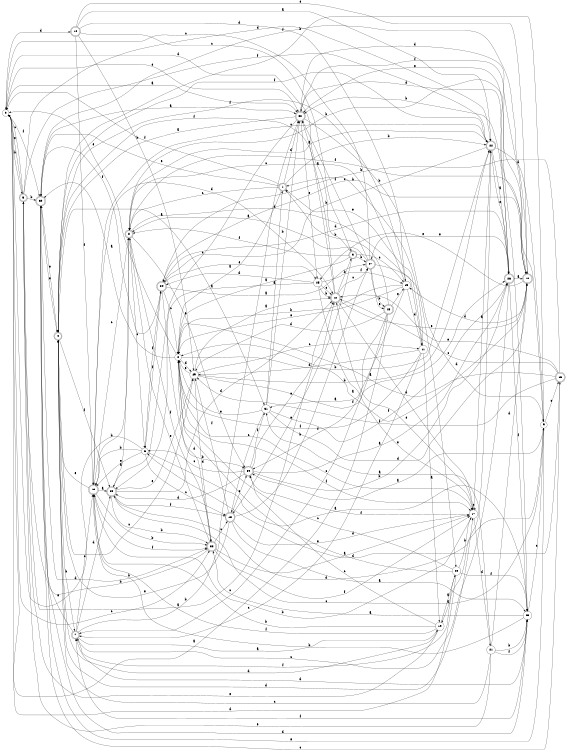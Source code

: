 digraph n29_5 {
__start0 [label="" shape="none"];

rankdir=LR;
size="8,5";

s0 [style="filled", color="black", fillcolor="white" shape="circle", label="0"];
s1 [style="rounded,filled", color="black", fillcolor="white" shape="doublecircle", label="1"];
s2 [style="filled", color="black", fillcolor="white" shape="circle", label="2"];
s3 [style="rounded,filled", color="black", fillcolor="white" shape="doublecircle", label="3"];
s4 [style="rounded,filled", color="black", fillcolor="white" shape="doublecircle", label="4"];
s5 [style="rounded,filled", color="black", fillcolor="white" shape="doublecircle", label="5"];
s6 [style="filled", color="black", fillcolor="white" shape="circle", label="6"];
s7 [style="rounded,filled", color="black", fillcolor="white" shape="doublecircle", label="7"];
s8 [style="rounded,filled", color="black", fillcolor="white" shape="doublecircle", label="8"];
s9 [style="filled", color="black", fillcolor="white" shape="circle", label="9"];
s10 [style="rounded,filled", color="black", fillcolor="white" shape="doublecircle", label="10"];
s11 [style="filled", color="black", fillcolor="white" shape="circle", label="11"];
s12 [style="rounded,filled", color="black", fillcolor="white" shape="doublecircle", label="12"];
s13 [style="rounded,filled", color="black", fillcolor="white" shape="doublecircle", label="13"];
s14 [style="rounded,filled", color="black", fillcolor="white" shape="doublecircle", label="14"];
s15 [style="filled", color="black", fillcolor="white" shape="circle", label="15"];
s16 [style="rounded,filled", color="black", fillcolor="white" shape="doublecircle", label="16"];
s17 [style="filled", color="black", fillcolor="white" shape="circle", label="17"];
s18 [style="rounded,filled", color="black", fillcolor="white" shape="doublecircle", label="18"];
s19 [style="filled", color="black", fillcolor="white" shape="circle", label="19"];
s20 [style="filled", color="black", fillcolor="white" shape="circle", label="20"];
s21 [style="filled", color="black", fillcolor="white" shape="circle", label="21"];
s22 [style="rounded,filled", color="black", fillcolor="white" shape="doublecircle", label="22"];
s23 [style="filled", color="black", fillcolor="white" shape="circle", label="23"];
s24 [style="rounded,filled", color="black", fillcolor="white" shape="doublecircle", label="24"];
s25 [style="filled", color="black", fillcolor="white" shape="circle", label="25"];
s26 [style="rounded,filled", color="black", fillcolor="white" shape="doublecircle", label="26"];
s27 [style="rounded,filled", color="black", fillcolor="white" shape="doublecircle", label="27"];
s28 [style="rounded,filled", color="black", fillcolor="white" shape="doublecircle", label="28"];
s29 [style="filled", color="black", fillcolor="white" shape="circle", label="29"];
s30 [style="rounded,filled", color="black", fillcolor="white" shape="doublecircle", label="30"];
s31 [style="filled", color="black", fillcolor="white" shape="circle", label="31"];
s32 [style="rounded,filled", color="black", fillcolor="white" shape="doublecircle", label="32"];
s33 [style="rounded,filled", color="black", fillcolor="white" shape="doublecircle", label="33"];
s34 [style="rounded,filled", color="black", fillcolor="white" shape="doublecircle", label="34"];
s35 [style="rounded,filled", color="black", fillcolor="white" shape="doublecircle", label="35"];
s0 -> s32 [label="a"];
s0 -> s5 [label="b"];
s0 -> s33 [label="c"];
s0 -> s14 [label="d"];
s0 -> s32 [label="e"];
s0 -> s30 [label="f"];
s1 -> s2 [label="a"];
s1 -> s22 [label="b"];
s1 -> s8 [label="c"];
s1 -> s32 [label="d"];
s1 -> s30 [label="e"];
s1 -> s0 [label="f"];
s2 -> s30 [label="a"];
s2 -> s22 [label="b"];
s2 -> s17 [label="c"];
s2 -> s29 [label="d"];
s2 -> s0 [label="e"];
s2 -> s17 [label="f"];
s3 -> s2 [label="a"];
s3 -> s27 [label="b"];
s3 -> s15 [label="c"];
s3 -> s0 [label="d"];
s3 -> s18 [label="e"];
s3 -> s8 [label="f"];
s4 -> s31 [label="a"];
s4 -> s7 [label="b"];
s4 -> s29 [label="c"];
s4 -> s17 [label="d"];
s4 -> s30 [label="e"];
s4 -> s35 [label="f"];
s5 -> s12 [label="a"];
s5 -> s30 [label="b"];
s5 -> s0 [label="c"];
s5 -> s22 [label="d"];
s5 -> s0 [label="e"];
s5 -> s22 [label="f"];
s6 -> s23 [label="a"];
s6 -> s13 [label="b"];
s6 -> s18 [label="c"];
s6 -> s0 [label="d"];
s6 -> s13 [label="e"];
s6 -> s24 [label="f"];
s7 -> s19 [label="a"];
s7 -> s32 [label="b"];
s7 -> s13 [label="c"];
s7 -> s35 [label="d"];
s7 -> s30 [label="e"];
s7 -> s22 [label="f"];
s8 -> s22 [label="a"];
s8 -> s13 [label="b"];
s8 -> s6 [label="c"];
s8 -> s11 [label="d"];
s8 -> s34 [label="e"];
s8 -> s33 [label="f"];
s9 -> s34 [label="a"];
s9 -> s4 [label="b"];
s9 -> s16 [label="c"];
s9 -> s35 [label="d"];
s9 -> s30 [label="e"];
s9 -> s8 [label="f"];
s10 -> s2 [label="a"];
s10 -> s8 [label="b"];
s10 -> s24 [label="c"];
s10 -> s15 [label="d"];
s10 -> s25 [label="e"];
s10 -> s30 [label="f"];
s11 -> s19 [label="a"];
s11 -> s1 [label="b"];
s11 -> s7 [label="c"];
s11 -> s29 [label="d"];
s11 -> s1 [label="e"];
s11 -> s2 [label="f"];
s12 -> s32 [label="a"];
s12 -> s3 [label="b"];
s12 -> s27 [label="c"];
s12 -> s17 [label="d"];
s12 -> s10 [label="e"];
s12 -> s4 [label="f"];
s13 -> s35 [label="a"];
s13 -> s33 [label="b"];
s13 -> s8 [label="c"];
s13 -> s12 [label="d"];
s13 -> s4 [label="e"];
s13 -> s33 [label="f"];
s14 -> s22 [label="a"];
s14 -> s29 [label="b"];
s14 -> s3 [label="c"];
s14 -> s15 [label="d"];
s14 -> s10 [label="e"];
s14 -> s13 [label="f"];
s15 -> s31 [label="a"];
s15 -> s2 [label="b"];
s15 -> s8 [label="c"];
s15 -> s11 [label="d"];
s15 -> s2 [label="e"];
s15 -> s4 [label="f"];
s16 -> s2 [label="a"];
s16 -> s24 [label="b"];
s16 -> s12 [label="c"];
s16 -> s6 [label="d"];
s16 -> s12 [label="e"];
s16 -> s29 [label="f"];
s17 -> s22 [label="a"];
s17 -> s13 [label="b"];
s17 -> s17 [label="c"];
s17 -> s21 [label="d"];
s17 -> s12 [label="e"];
s17 -> s34 [label="f"];
s18 -> s23 [label="a"];
s18 -> s27 [label="b"];
s18 -> s34 [label="c"];
s18 -> s17 [label="d"];
s18 -> s4 [label="e"];
s18 -> s29 [label="f"];
s19 -> s20 [label="a"];
s19 -> s13 [label="b"];
s19 -> s34 [label="c"];
s19 -> s4 [label="d"];
s19 -> s5 [label="e"];
s19 -> s13 [label="f"];
s20 -> s19 [label="a"];
s20 -> s17 [label="b"];
s20 -> s2 [label="c"];
s20 -> s0 [label="d"];
s20 -> s2 [label="e"];
s20 -> s23 [label="f"];
s21 -> s31 [label="a"];
s21 -> s23 [label="b"];
s21 -> s4 [label="c"];
s21 -> s10 [label="d"];
s21 -> s5 [label="e"];
s21 -> s23 [label="f"];
s22 -> s26 [label="a"];
s22 -> s24 [label="b"];
s22 -> s13 [label="c"];
s22 -> s9 [label="d"];
s22 -> s26 [label="e"];
s22 -> s4 [label="f"];
s23 -> s33 [label="a"];
s23 -> s13 [label="b"];
s23 -> s9 [label="c"];
s23 -> s7 [label="d"];
s23 -> s32 [label="e"];
s23 -> s7 [label="f"];
s24 -> s27 [label="a"];
s24 -> s34 [label="b"];
s24 -> s2 [label="c"];
s24 -> s26 [label="d"];
s24 -> s25 [label="e"];
s24 -> s6 [label="f"];
s25 -> s35 [label="a"];
s25 -> s12 [label="b"];
s25 -> s12 [label="c"];
s25 -> s24 [label="d"];
s25 -> s17 [label="e"];
s25 -> s15 [label="f"];
s26 -> s10 [label="a"];
s26 -> s32 [label="b"];
s26 -> s7 [label="c"];
s26 -> s32 [label="d"];
s26 -> s27 [label="e"];
s26 -> s23 [label="f"];
s27 -> s8 [label="a"];
s27 -> s28 [label="b"];
s27 -> s0 [label="c"];
s27 -> s9 [label="d"];
s27 -> s28 [label="e"];
s27 -> s32 [label="f"];
s28 -> s0 [label="a"];
s28 -> s1 [label="b"];
s28 -> s7 [label="c"];
s28 -> s29 [label="d"];
s28 -> s15 [label="e"];
s28 -> s34 [label="f"];
s29 -> s12 [label="a"];
s29 -> s22 [label="b"];
s29 -> s11 [label="c"];
s29 -> s33 [label="d"];
s29 -> s2 [label="e"];
s29 -> s26 [label="f"];
s30 -> s32 [label="a"];
s30 -> s33 [label="b"];
s30 -> s16 [label="c"];
s30 -> s23 [label="d"];
s30 -> s4 [label="e"];
s30 -> s24 [label="f"];
s31 -> s1 [label="a"];
s31 -> s32 [label="b"];
s31 -> s18 [label="c"];
s31 -> s10 [label="d"];
s31 -> s2 [label="e"];
s31 -> s26 [label="f"];
s32 -> s4 [label="a"];
s32 -> s20 [label="b"];
s32 -> s35 [label="c"];
s32 -> s10 [label="d"];
s32 -> s25 [label="e"];
s32 -> s10 [label="f"];
s33 -> s17 [label="a"];
s33 -> s5 [label="b"];
s33 -> s18 [label="c"];
s33 -> s2 [label="d"];
s33 -> s8 [label="e"];
s33 -> s17 [label="f"];
s34 -> s26 [label="a"];
s34 -> s26 [label="b"];
s34 -> s6 [label="c"];
s34 -> s35 [label="d"];
s34 -> s12 [label="e"];
s34 -> s31 [label="f"];
s35 -> s8 [label="a"];
s35 -> s33 [label="b"];
s35 -> s9 [label="c"];
s35 -> s12 [label="d"];
s35 -> s29 [label="e"];
s35 -> s18 [label="f"];

}